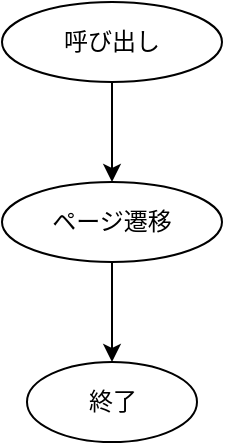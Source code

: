 <mxfile version="22.0.3" type="device">
  <diagram name="ページ1" id="yJlaJAaK_y4wRKalKD-w">
    <mxGraphModel dx="617" dy="686" grid="1" gridSize="10" guides="1" tooltips="1" connect="1" arrows="1" fold="1" page="1" pageScale="1" pageWidth="827" pageHeight="1169" math="0" shadow="0">
      <root>
        <mxCell id="0" />
        <mxCell id="1" parent="0" />
        <mxCell id="b2Bpt9O_70VfbBV7f4z6-2" value="" style="edgeStyle=orthogonalEdgeStyle;rounded=0;orthogonalLoop=1;jettySize=auto;html=1;" edge="1" parent="1" source="2eNGSXswjNv0mSMguoOi-4" target="b2Bpt9O_70VfbBV7f4z6-1">
          <mxGeometry relative="1" as="geometry" />
        </mxCell>
        <mxCell id="2eNGSXswjNv0mSMguoOi-4" value="呼び出し" style="ellipse;whiteSpace=wrap;html=1;" parent="1" vertex="1">
          <mxGeometry x="220" y="120" width="110" height="40" as="geometry" />
        </mxCell>
        <mxCell id="2eNGSXswjNv0mSMguoOi-9" value="終了" style="ellipse;whiteSpace=wrap;html=1;" parent="1" vertex="1">
          <mxGeometry x="232.5" y="300" width="85" height="40" as="geometry" />
        </mxCell>
        <mxCell id="b2Bpt9O_70VfbBV7f4z6-3" value="" style="edgeStyle=orthogonalEdgeStyle;rounded=0;orthogonalLoop=1;jettySize=auto;html=1;" edge="1" parent="1" source="b2Bpt9O_70VfbBV7f4z6-1" target="2eNGSXswjNv0mSMguoOi-9">
          <mxGeometry relative="1" as="geometry" />
        </mxCell>
        <mxCell id="b2Bpt9O_70VfbBV7f4z6-1" value="ページ遷移" style="ellipse;whiteSpace=wrap;html=1;" vertex="1" parent="1">
          <mxGeometry x="220" y="210" width="110" height="40" as="geometry" />
        </mxCell>
      </root>
    </mxGraphModel>
  </diagram>
</mxfile>
